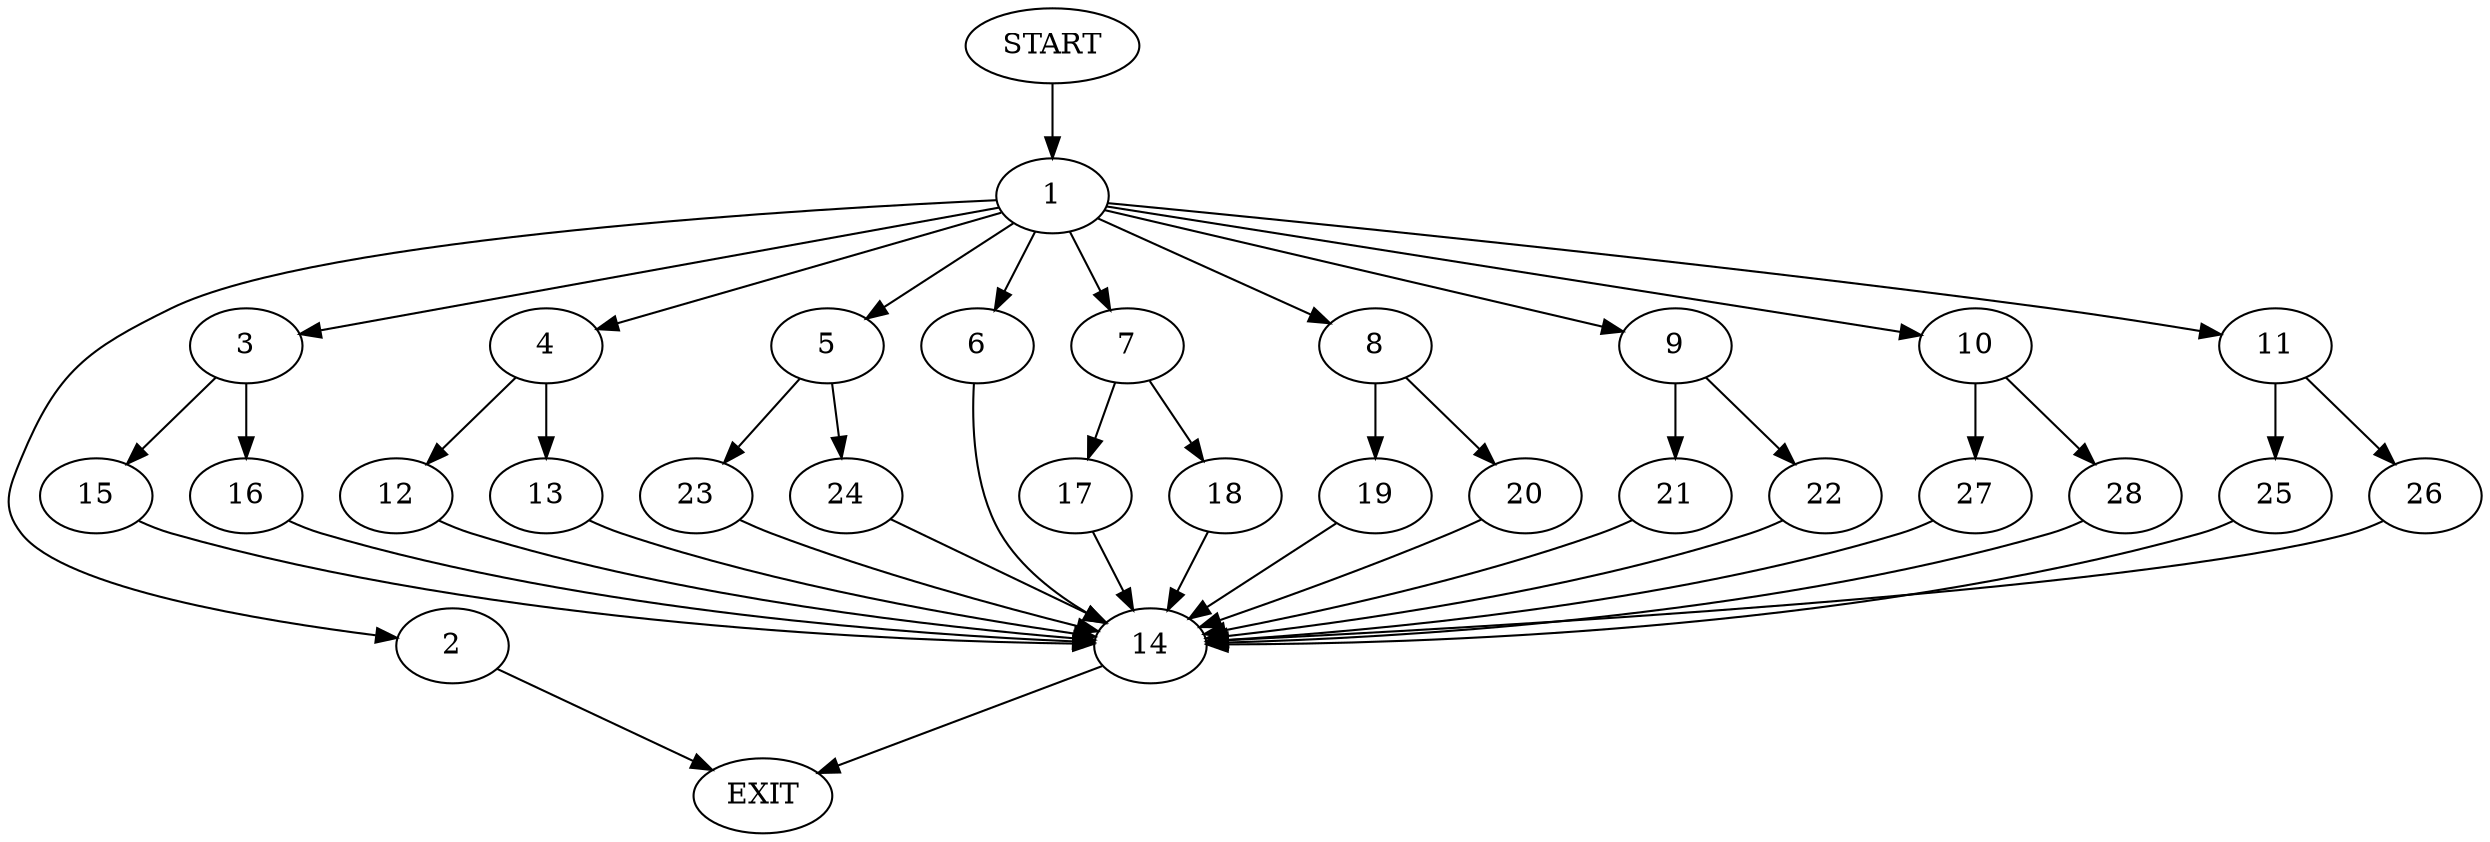 digraph {
0 [label="START"]
29 [label="EXIT"]
0 -> 1
1 -> 2
1 -> 3
1 -> 4
1 -> 5
1 -> 6
1 -> 7
1 -> 8
1 -> 9
1 -> 10
1 -> 11
4 -> 12
4 -> 13
6 -> 14
3 -> 15
3 -> 16
2 -> 29
7 -> 17
7 -> 18
8 -> 19
8 -> 20
9 -> 21
9 -> 22
5 -> 23
5 -> 24
11 -> 25
11 -> 26
10 -> 27
10 -> 28
27 -> 14
28 -> 14
14 -> 29
18 -> 14
17 -> 14
12 -> 14
13 -> 14
20 -> 14
19 -> 14
21 -> 14
22 -> 14
23 -> 14
24 -> 14
26 -> 14
25 -> 14
15 -> 14
16 -> 14
}
